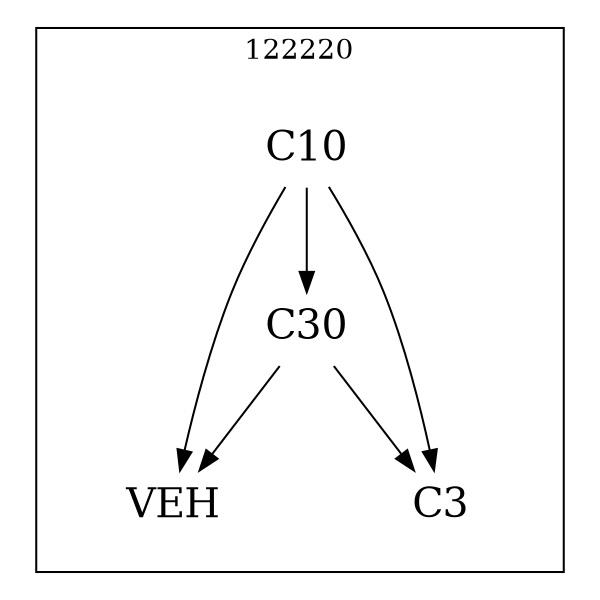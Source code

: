 strict digraph DAGS {
	size = "4,4!" ; ratio ="fill"; subgraph cluster_0{
			labeldoc = "t";
			label = "122220";node	[label= VEH, shape = plaintext, fontsize=20] VEH;node	[label= C3, shape = plaintext, fontsize=20] C3;node	[label= C10, shape = plaintext, fontsize=20] C10;node	[label= C30, shape = plaintext, fontsize=20] C30;
C10->VEH;
C10->C3;
C10->C30;
C30->VEH;
C30->C3;
	}}